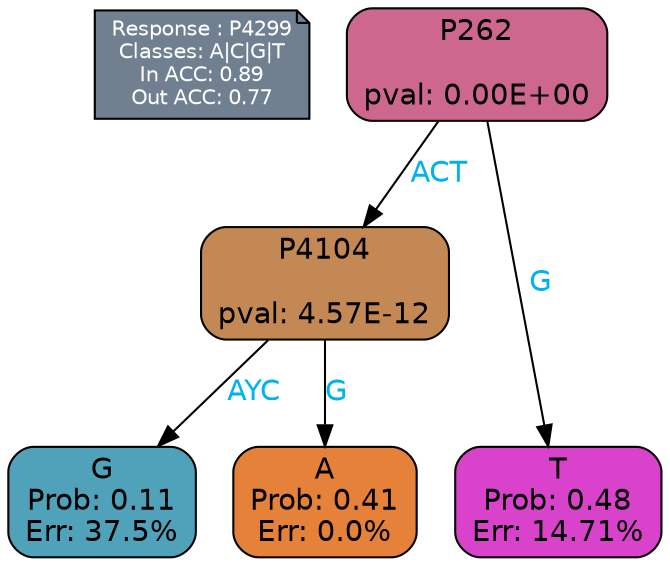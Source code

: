 digraph Tree {
node [shape=box, style="filled, rounded", color="black", fontname=helvetica] ;
graph [ranksep=equally, splines=polylines, bgcolor=transparent, dpi=600] ;
edge [fontname=helvetica] ;
LEGEND [label="Response : P4299
Classes: A|C|G|T
In ACC: 0.89
Out ACC: 0.77
",shape=note,align=left,style=filled,fillcolor="slategray",fontcolor="white",fontsize=10];1 [label="P262

pval: 0.00E+00", fillcolor="#ce678d"] ;
2 [label="P4104

pval: 4.57E-12", fillcolor="#c48854"] ;
3 [label="G
Prob: 0.11
Err: 37.5%", fillcolor="#50a2ba"] ;
4 [label="A
Prob: 0.41
Err: 0.0%", fillcolor="#e58139"] ;
5 [label="T
Prob: 0.48
Err: 14.71%", fillcolor="#d943cb"] ;
1 -> 2 [label="ACT",fontcolor=deepskyblue2] ;
1 -> 5 [label="G",fontcolor=deepskyblue2] ;
2 -> 3 [label="AYC",fontcolor=deepskyblue2] ;
2 -> 4 [label="G",fontcolor=deepskyblue2] ;
{rank = same; 3;4;5;}{rank = same; LEGEND;1;}}